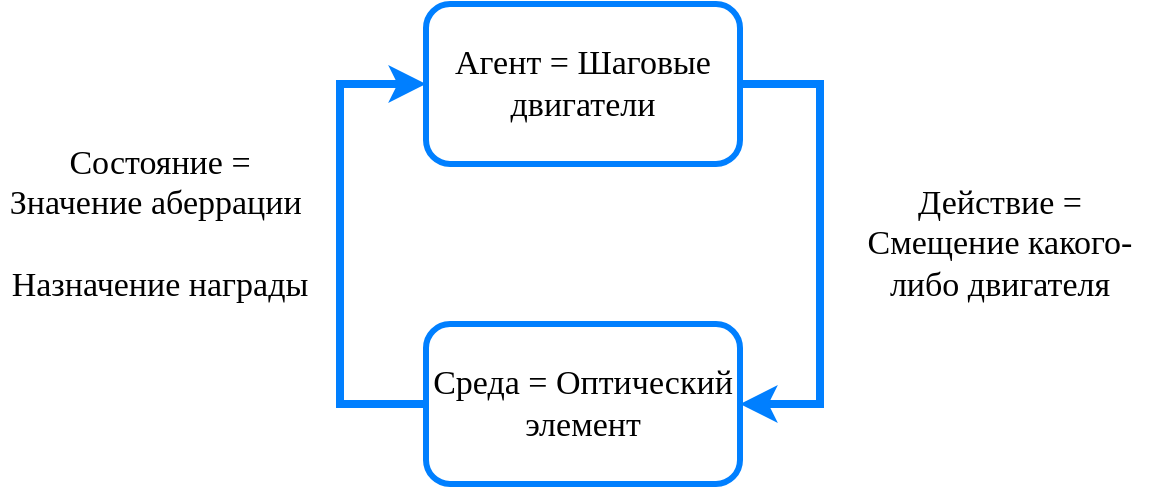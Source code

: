 <mxfile version="12.2.3" type="github" pages="1">
  <diagram id="SjifkEPjJ_yNczF8SN-W" name="Page-1">
    <mxGraphModel dx="932" dy="648" grid="1" gridSize="10" guides="1" tooltips="1" connect="1" arrows="1" fold="1" page="1" pageScale="1" pageWidth="827" pageHeight="1169" math="0" shadow="0">
      <root>
        <mxCell id="0"/>
        <mxCell id="1" parent="0"/>
        <mxCell id="ad0Wn7WB4IEIS1zrlACl-8" value="" style="edgeStyle=orthogonalEdgeStyle;rounded=0;orthogonalLoop=1;jettySize=auto;html=1;entryX=1;entryY=0.5;entryDx=0;entryDy=0;strokeWidth=4;strokeColor=#007FFF;" edge="1" parent="1" source="ad0Wn7WB4IEIS1zrlACl-1" target="ad0Wn7WB4IEIS1zrlACl-2">
          <mxGeometry relative="1" as="geometry">
            <mxPoint x="580" y="310" as="targetPoint"/>
            <Array as="points">
              <mxPoint x="550" y="170"/>
              <mxPoint x="550" y="330"/>
            </Array>
          </mxGeometry>
        </mxCell>
        <mxCell id="ad0Wn7WB4IEIS1zrlACl-1" value="&lt;span style=&quot;font-family: &amp;#34;times new roman&amp;#34; ; font-size: 17px&quot;&gt;Агент = Шаговые двигатели&lt;/span&gt;" style="rounded=1;whiteSpace=wrap;html=1;strokeWidth=3;strokeColor=#007FFF;" vertex="1" parent="1">
          <mxGeometry x="353" y="130" width="157" height="80" as="geometry"/>
        </mxCell>
        <mxCell id="ad0Wn7WB4IEIS1zrlACl-13" value="" style="edgeStyle=orthogonalEdgeStyle;rounded=0;orthogonalLoop=1;jettySize=auto;html=1;strokeColor=#007FFF;strokeWidth=4;entryX=0;entryY=0.5;entryDx=0;entryDy=0;" edge="1" parent="1" source="ad0Wn7WB4IEIS1zrlACl-2" target="ad0Wn7WB4IEIS1zrlACl-1">
          <mxGeometry relative="1" as="geometry">
            <mxPoint x="280" y="190" as="targetPoint"/>
            <Array as="points">
              <mxPoint x="310" y="330"/>
              <mxPoint x="310" y="170"/>
            </Array>
          </mxGeometry>
        </mxCell>
        <mxCell id="ad0Wn7WB4IEIS1zrlACl-2" value="&lt;font style=&quot;font-size: 17px&quot; face=&quot;Times New Roman&quot;&gt;Среда = Оптический элемент&lt;/font&gt;" style="rounded=1;whiteSpace=wrap;html=1;strokeColor=#007FFF;strokeWidth=3;" vertex="1" parent="1">
          <mxGeometry x="353" y="290" width="157" height="80" as="geometry"/>
        </mxCell>
        <mxCell id="ad0Wn7WB4IEIS1zrlACl-14" value="&lt;font style=&quot;font-size: 17px&quot; face=&quot;Times New Roman&quot;&gt;Действие = Смещение какого-либо двигателя&lt;/font&gt;" style="text;html=1;strokeColor=none;fillColor=none;align=center;verticalAlign=middle;whiteSpace=wrap;rounded=0;" vertex="1" parent="1">
          <mxGeometry x="560" y="220" width="160" height="60" as="geometry"/>
        </mxCell>
        <mxCell id="ad0Wn7WB4IEIS1zrlACl-15" value="&lt;font style=&quot;font-size: 17px&quot; face=&quot;Times New Roman&quot;&gt;Состояние = Значение аберрации&amp;nbsp;&lt;br&gt;&lt;br&gt;Назначение награды&lt;br&gt;&lt;/font&gt;" style="text;html=1;strokeColor=none;fillColor=none;align=center;verticalAlign=middle;whiteSpace=wrap;rounded=0;" vertex="1" parent="1">
          <mxGeometry x="140" y="200" width="160" height="80" as="geometry"/>
        </mxCell>
      </root>
    </mxGraphModel>
  </diagram>
</mxfile>
